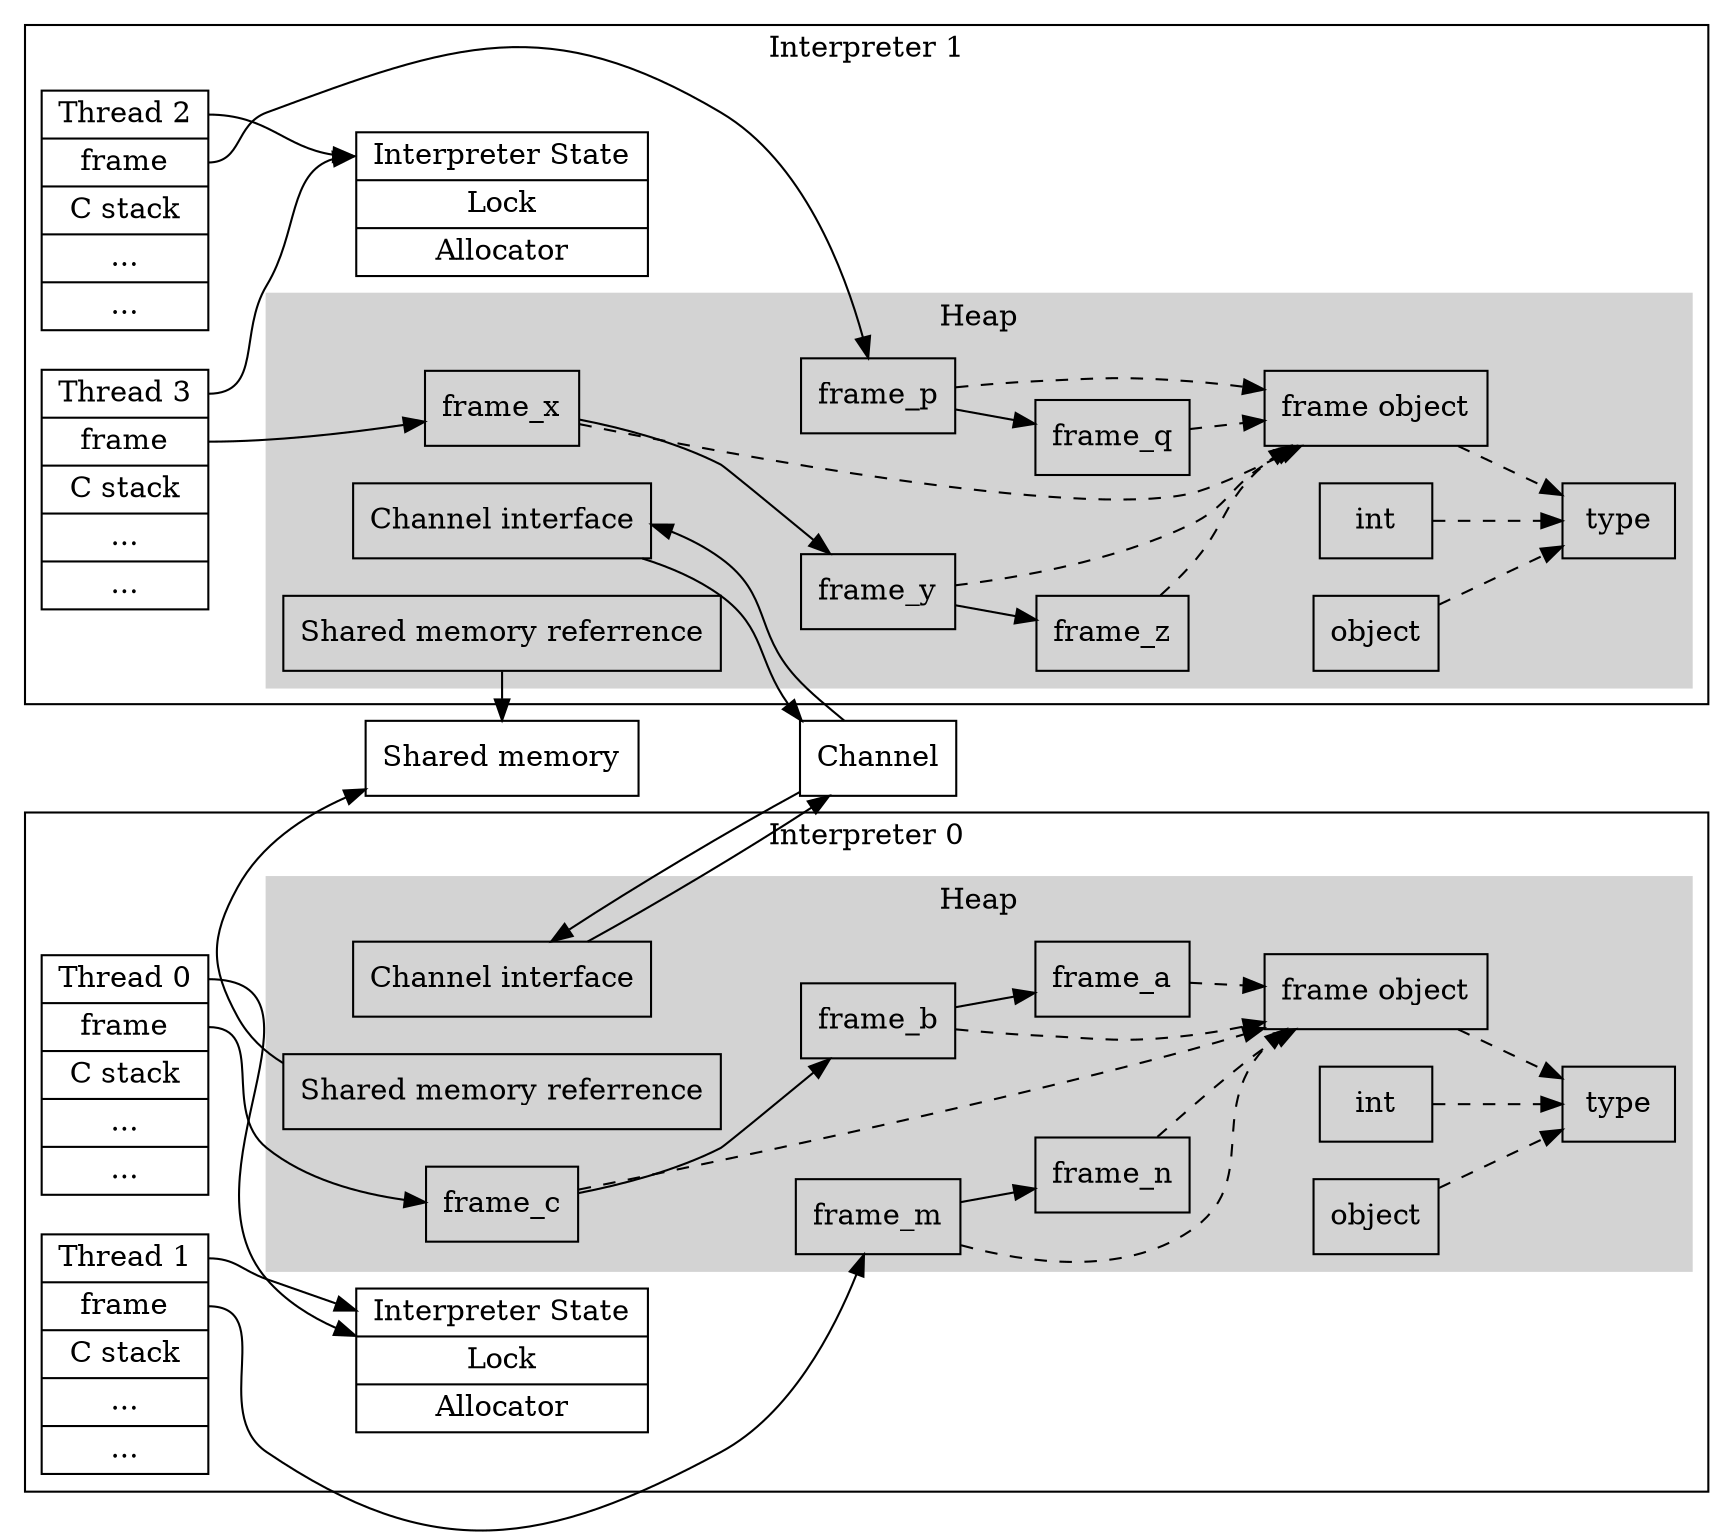 digraph G {
    rankdir = LR
    splines = "true"

	subgraph cluster_0 {
		node [shape=rectangle];
		label = "Interpreter 0";

        istate0 [
            shape = "record"
            label = "<f0> Interpreter State | Lock | <f1> Allocator"
        ];
        subgraph cluster_heap0 {

            "frame_c" -> "frame_b" -> "frame_a"
            "frame_m" -> "frame_n"

            label = "Heap"
            style=filled;
            color=lightgrey;
            shared0 [ label = "Shared memory referrence" ]
            channels0 [label="Channel interface"]
            int0 [label="int"]
            type0 [label="type"]
            object0 [label="object"]
            int0 -> type0 [ style="dashed"]
            frame0 [label="frame object"]
            frame0 -> type0 [ style="dashed"]
            object0 -> type0 [ style="dashed"]
            frame_a -> frame0 [style="dashed"]
            frame_b -> frame0 [style="dashed"]
            frame_c -> frame0 [style="dashed"]
            frame_m -> frame0 [style="dashed"]
            frame_n -> frame0 [style="dashed"]
        }


        "thread0" [
            shape = "record"
            rankdir = TB
            label = "<f0> Thread 0 | <f1> frame | C stack | ... | ..."
        ];

        "thread1" [
            shape = "record"
            rankdir = TB
            label = "<f0> Thread 1 | <f1> frame | C stack | ... | ..."
        ];
 

        
        thread0:f0:e -> istate0
        thread0:f1 -> frame_c
        
        thread1:f0 -> istate0
        thread1:f1 -> frame_m

    }

	subgraph cluster_1 {
		node [shape=rectangle];

		label = "Interpreter 1";

        istate1 [
            shape = "record"
            label = "<f0> Interpreter State | Lock | <f1> Allocator"
        ];
    
        subgraph cluster_heap1 {

            label = "Heap"
            
            "frame_p" -> "frame_q"
            "frame_x" -> "frame_y" -> "frame_z"

            style=filled;
            color=lightgrey;
            channels1 [label="Channel interface", rank = 0]

            int1 [label="int"]
            type1 [label="type"]
            object1 [label="object"]
            int1 -> type1 [ style="dashed"]
            frame1 [label="frame object"]
            frame1 -> type1 [ style="dashed"]
            object1 -> type1 [ style="dashed"]
            frame_p -> frame1 [style="dashed"]
            frame_q -> frame1 [style="dashed"]
            frame_x -> frame1 [style="dashed"]
            frame_y -> frame1 [style="dashed"]
            frame_z -> frame1 [style="dashed"]
            shared1 [ label = "Shared memory referrence" ]
        }

       "thread2" [
            shape = "record"
            rankdir = TB
            label = "<f0> Thread 2 | <f1> frame | C stack | ... | ..."
        ];

        "thread3" [
            shape = "record"
            rankdir = TB
            label = "<f0> Thread 3 | <f1> frame | C stack | ... | ..."
        ];


        thread3:f0 -> istate1:f0
        thread3:f1 -> frame_x
        thread2:f0 -> istate1:f0
        thread2:f1 -> frame_p

    }

    subgraph {
        rankdir = LR
        "shared" [ label = "Shared memory", shape=rectangle ]
        "channel" [ label = "Channel", shape=rectangle  ]
        shared -> channel [style="invis"]
    }

    channels0 -> channel
    channels1 -> channel
    channel -> channels0
    channel -> channels1
    shared0 -> shared
    shared1 -> shared

}
